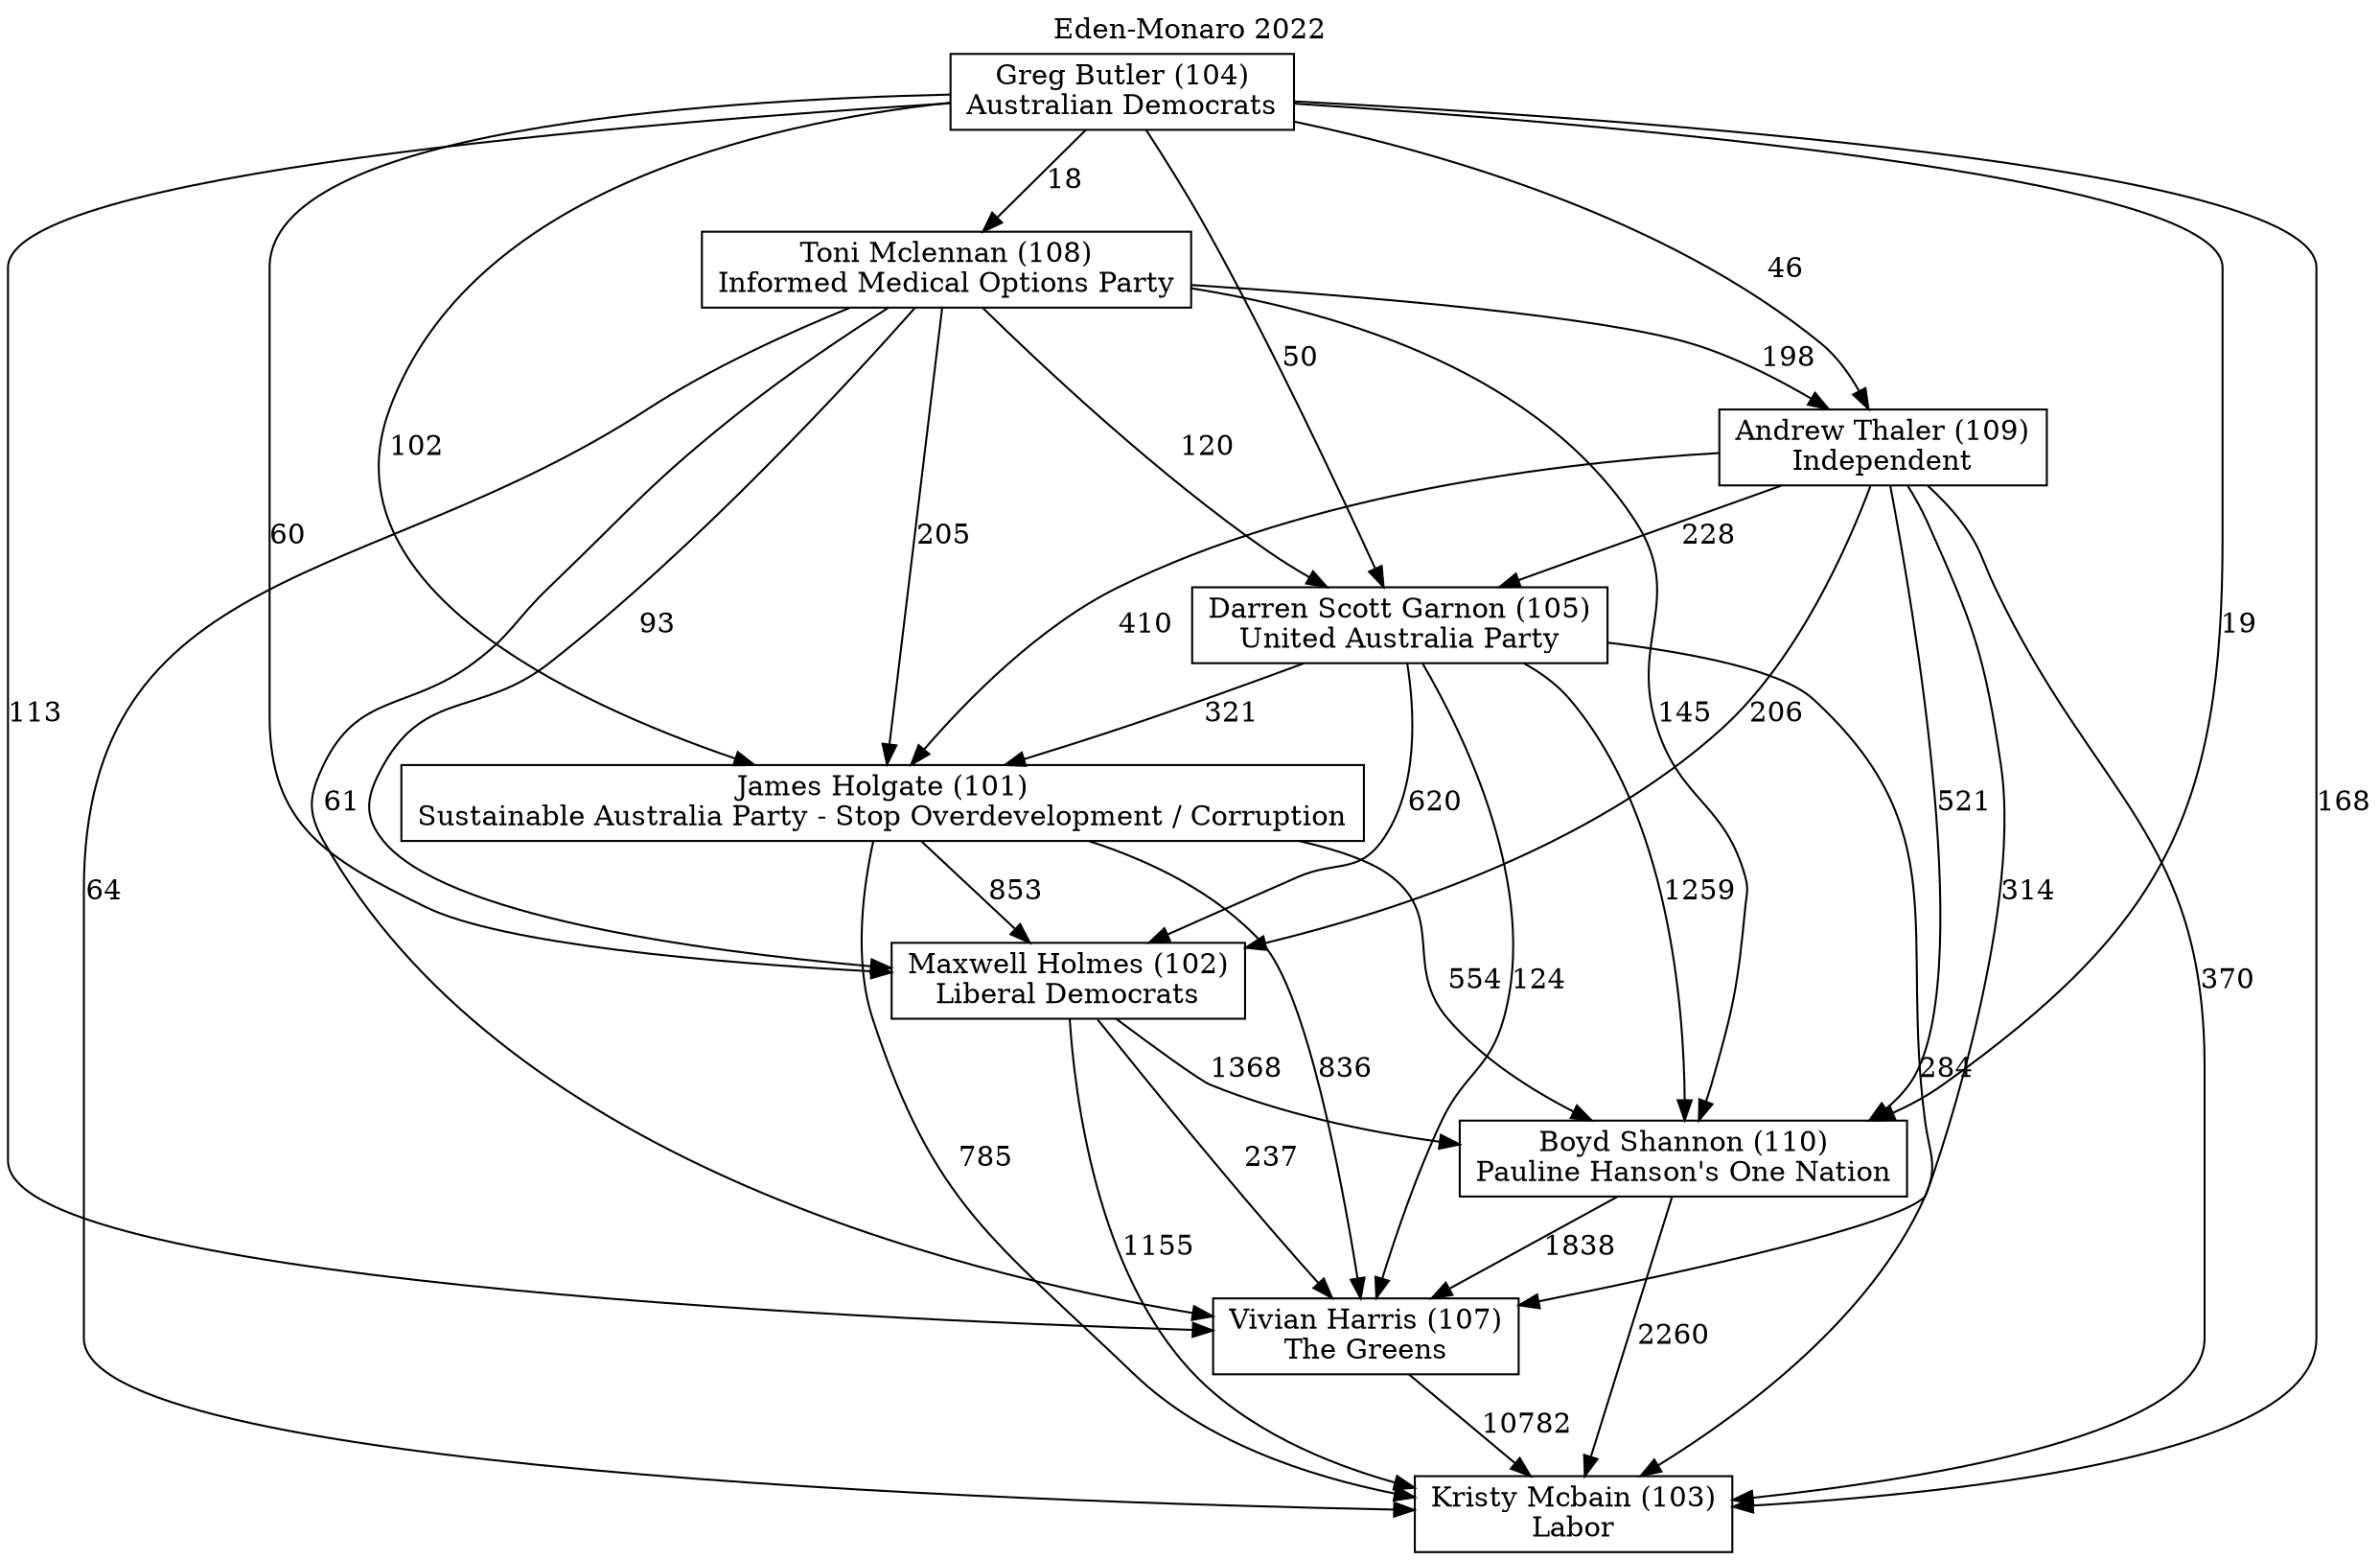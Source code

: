 // House preference flow
digraph "Kristy Mcbain (103)_Eden-Monaro_2022" {
	graph [label="Eden-Monaro 2022" labelloc=t mclimit=10]
	node [shape=box]
	"Andrew Thaler (109)" [label="Andrew Thaler (109)
Independent"]
	"Boyd Shannon (110)" [label="Boyd Shannon (110)
Pauline Hanson's One Nation"]
	"Darren Scott Garnon (105)" [label="Darren Scott Garnon (105)
United Australia Party"]
	"Greg Butler (104)" [label="Greg Butler (104)
Australian Democrats"]
	"James Holgate (101)" [label="James Holgate (101)
Sustainable Australia Party - Stop Overdevelopment / Corruption"]
	"Kristy Mcbain (103)" [label="Kristy Mcbain (103)
Labor"]
	"Maxwell Holmes (102)" [label="Maxwell Holmes (102)
Liberal Democrats"]
	"Toni Mclennan (108)" [label="Toni Mclennan (108)
Informed Medical Options Party"]
	"Vivian Harris (107)" [label="Vivian Harris (107)
The Greens"]
	"Andrew Thaler (109)" -> "Boyd Shannon (110)" [label=521]
	"Andrew Thaler (109)" -> "Darren Scott Garnon (105)" [label=228]
	"Andrew Thaler (109)" -> "James Holgate (101)" [label=410]
	"Andrew Thaler (109)" -> "Kristy Mcbain (103)" [label=370]
	"Andrew Thaler (109)" -> "Maxwell Holmes (102)" [label=206]
	"Andrew Thaler (109)" -> "Vivian Harris (107)" [label=314]
	"Boyd Shannon (110)" -> "Kristy Mcbain (103)" [label=2260]
	"Boyd Shannon (110)" -> "Vivian Harris (107)" [label=1838]
	"Darren Scott Garnon (105)" -> "Boyd Shannon (110)" [label=1259]
	"Darren Scott Garnon (105)" -> "James Holgate (101)" [label=321]
	"Darren Scott Garnon (105)" -> "Kristy Mcbain (103)" [label=284]
	"Darren Scott Garnon (105)" -> "Maxwell Holmes (102)" [label=620]
	"Darren Scott Garnon (105)" -> "Vivian Harris (107)" [label=124]
	"Greg Butler (104)" -> "Andrew Thaler (109)" [label=46]
	"Greg Butler (104)" -> "Boyd Shannon (110)" [label=19]
	"Greg Butler (104)" -> "Darren Scott Garnon (105)" [label=50]
	"Greg Butler (104)" -> "James Holgate (101)" [label=102]
	"Greg Butler (104)" -> "Kristy Mcbain (103)" [label=168]
	"Greg Butler (104)" -> "Maxwell Holmes (102)" [label=60]
	"Greg Butler (104)" -> "Toni Mclennan (108)" [label=18]
	"Greg Butler (104)" -> "Vivian Harris (107)" [label=113]
	"James Holgate (101)" -> "Boyd Shannon (110)" [label=554]
	"James Holgate (101)" -> "Kristy Mcbain (103)" [label=785]
	"James Holgate (101)" -> "Maxwell Holmes (102)" [label=853]
	"James Holgate (101)" -> "Vivian Harris (107)" [label=836]
	"Maxwell Holmes (102)" -> "Boyd Shannon (110)" [label=1368]
	"Maxwell Holmes (102)" -> "Kristy Mcbain (103)" [label=1155]
	"Maxwell Holmes (102)" -> "Vivian Harris (107)" [label=237]
	"Toni Mclennan (108)" -> "Andrew Thaler (109)" [label=198]
	"Toni Mclennan (108)" -> "Boyd Shannon (110)" [label=145]
	"Toni Mclennan (108)" -> "Darren Scott Garnon (105)" [label=120]
	"Toni Mclennan (108)" -> "James Holgate (101)" [label=205]
	"Toni Mclennan (108)" -> "Kristy Mcbain (103)" [label=64]
	"Toni Mclennan (108)" -> "Maxwell Holmes (102)" [label=93]
	"Toni Mclennan (108)" -> "Vivian Harris (107)" [label=61]
	"Vivian Harris (107)" -> "Kristy Mcbain (103)" [label=10782]
}

